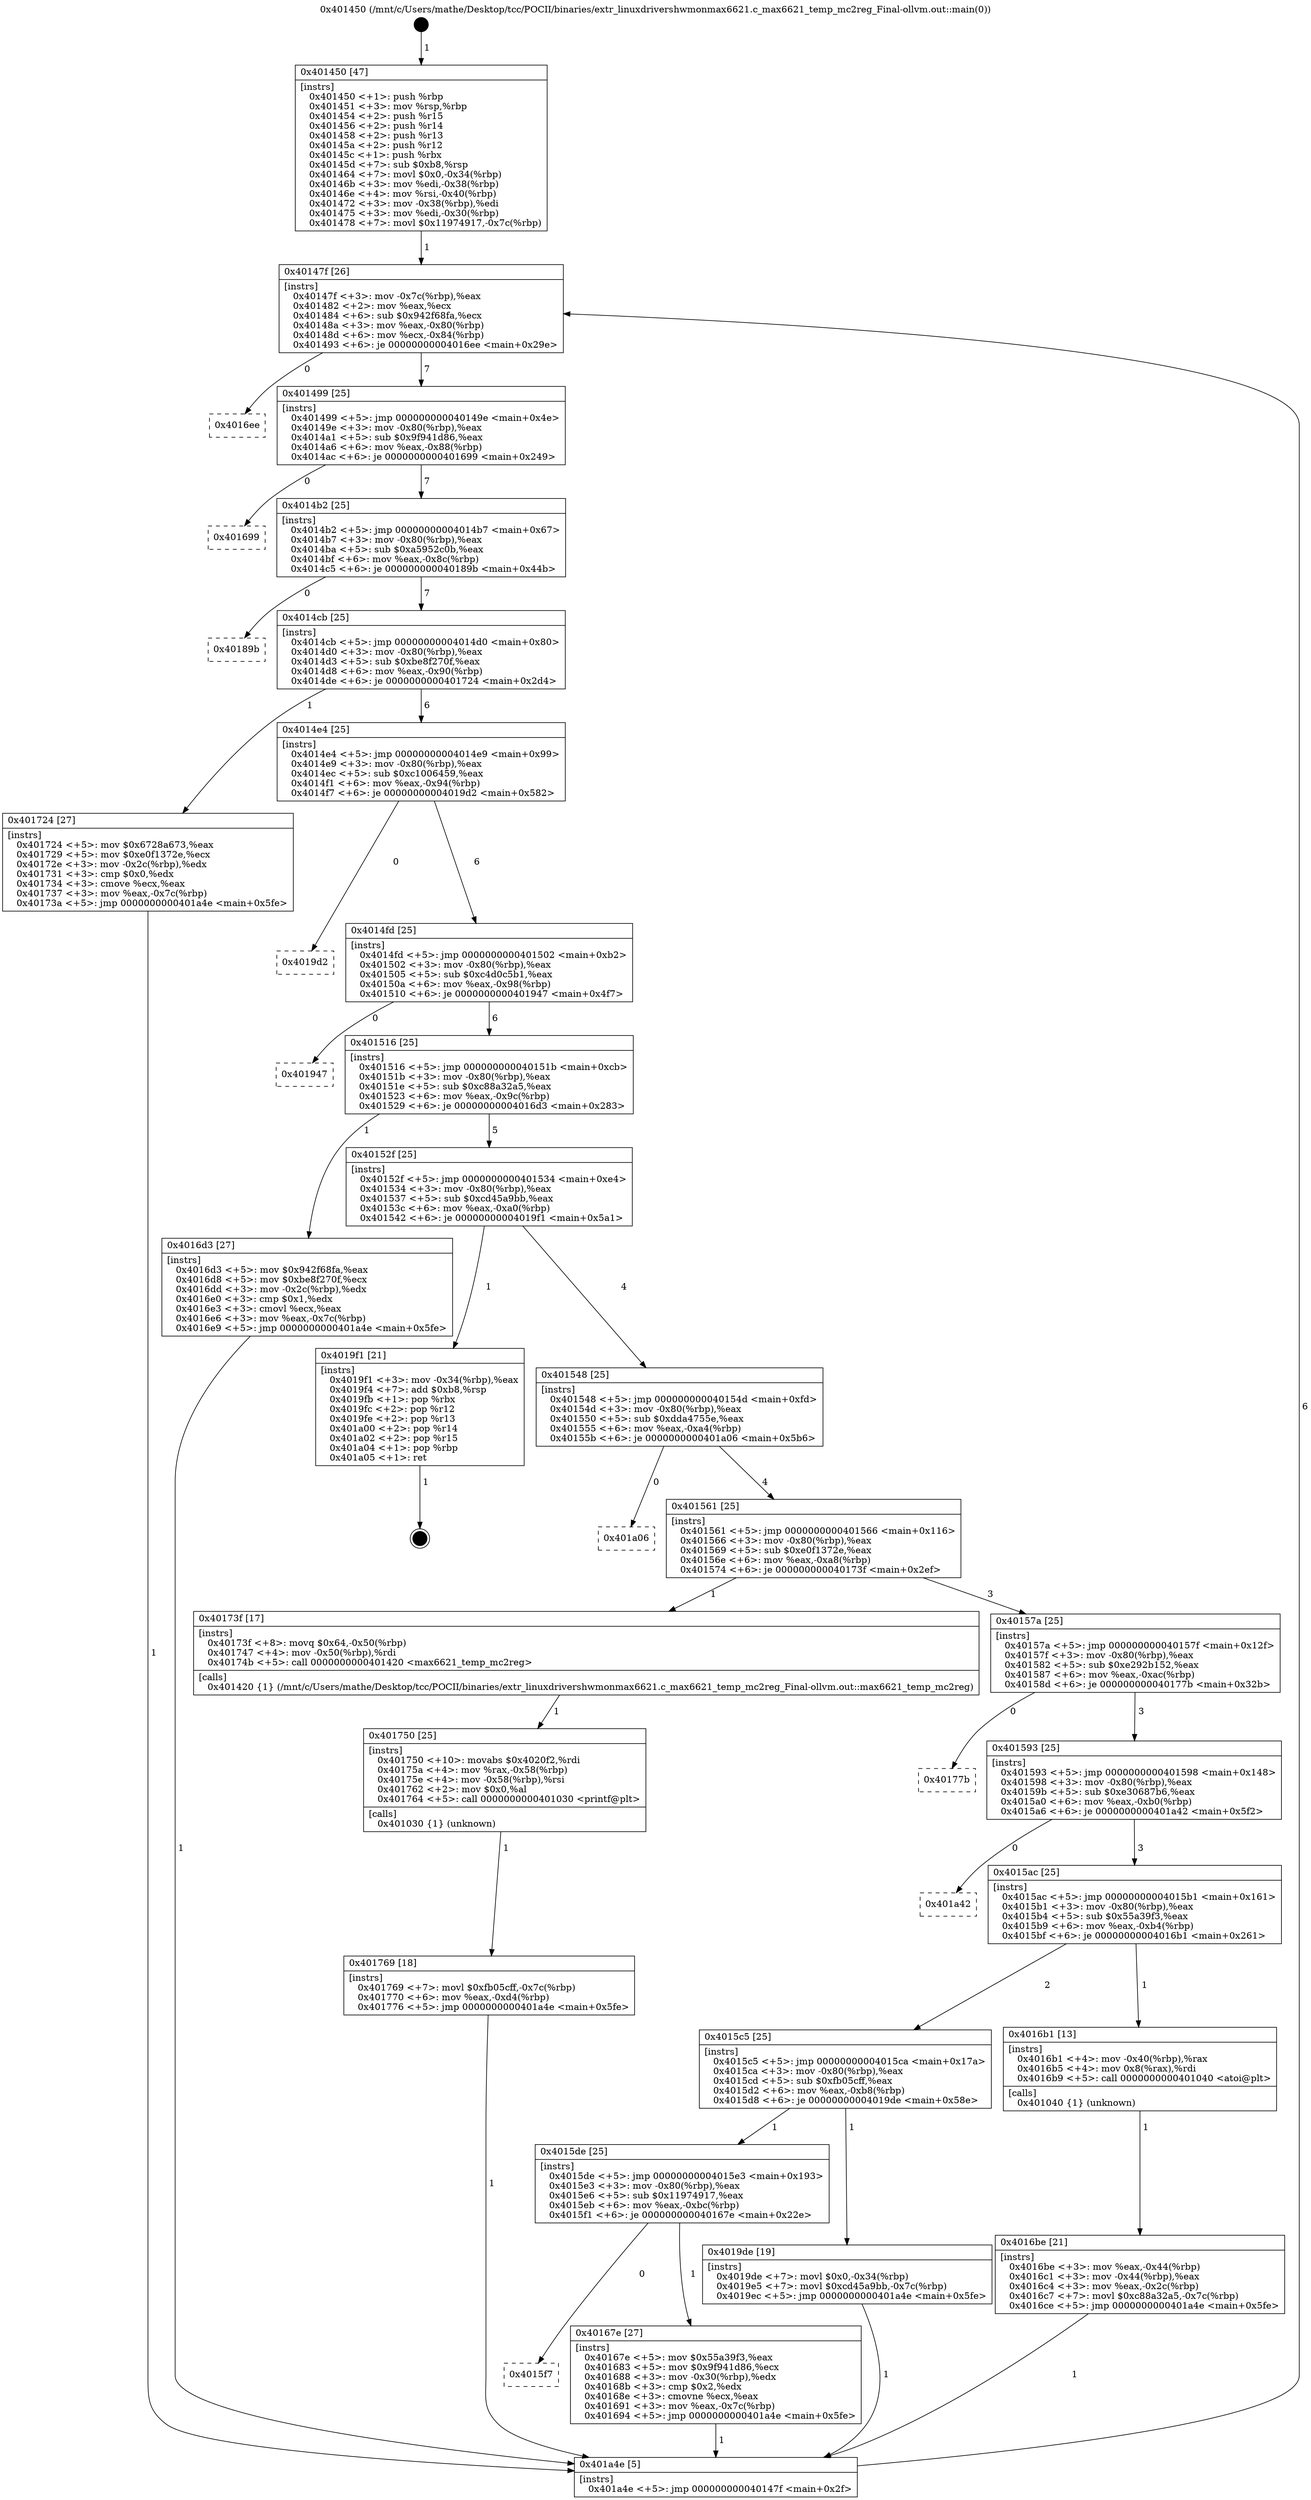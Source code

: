 digraph "0x401450" {
  label = "0x401450 (/mnt/c/Users/mathe/Desktop/tcc/POCII/binaries/extr_linuxdrivershwmonmax6621.c_max6621_temp_mc2reg_Final-ollvm.out::main(0))"
  labelloc = "t"
  node[shape=record]

  Entry [label="",width=0.3,height=0.3,shape=circle,fillcolor=black,style=filled]
  "0x40147f" [label="{
     0x40147f [26]\l
     | [instrs]\l
     &nbsp;&nbsp;0x40147f \<+3\>: mov -0x7c(%rbp),%eax\l
     &nbsp;&nbsp;0x401482 \<+2\>: mov %eax,%ecx\l
     &nbsp;&nbsp;0x401484 \<+6\>: sub $0x942f68fa,%ecx\l
     &nbsp;&nbsp;0x40148a \<+3\>: mov %eax,-0x80(%rbp)\l
     &nbsp;&nbsp;0x40148d \<+6\>: mov %ecx,-0x84(%rbp)\l
     &nbsp;&nbsp;0x401493 \<+6\>: je 00000000004016ee \<main+0x29e\>\l
  }"]
  "0x4016ee" [label="{
     0x4016ee\l
  }", style=dashed]
  "0x401499" [label="{
     0x401499 [25]\l
     | [instrs]\l
     &nbsp;&nbsp;0x401499 \<+5\>: jmp 000000000040149e \<main+0x4e\>\l
     &nbsp;&nbsp;0x40149e \<+3\>: mov -0x80(%rbp),%eax\l
     &nbsp;&nbsp;0x4014a1 \<+5\>: sub $0x9f941d86,%eax\l
     &nbsp;&nbsp;0x4014a6 \<+6\>: mov %eax,-0x88(%rbp)\l
     &nbsp;&nbsp;0x4014ac \<+6\>: je 0000000000401699 \<main+0x249\>\l
  }"]
  Exit [label="",width=0.3,height=0.3,shape=circle,fillcolor=black,style=filled,peripheries=2]
  "0x401699" [label="{
     0x401699\l
  }", style=dashed]
  "0x4014b2" [label="{
     0x4014b2 [25]\l
     | [instrs]\l
     &nbsp;&nbsp;0x4014b2 \<+5\>: jmp 00000000004014b7 \<main+0x67\>\l
     &nbsp;&nbsp;0x4014b7 \<+3\>: mov -0x80(%rbp),%eax\l
     &nbsp;&nbsp;0x4014ba \<+5\>: sub $0xa5952c0b,%eax\l
     &nbsp;&nbsp;0x4014bf \<+6\>: mov %eax,-0x8c(%rbp)\l
     &nbsp;&nbsp;0x4014c5 \<+6\>: je 000000000040189b \<main+0x44b\>\l
  }"]
  "0x401769" [label="{
     0x401769 [18]\l
     | [instrs]\l
     &nbsp;&nbsp;0x401769 \<+7\>: movl $0xfb05cff,-0x7c(%rbp)\l
     &nbsp;&nbsp;0x401770 \<+6\>: mov %eax,-0xd4(%rbp)\l
     &nbsp;&nbsp;0x401776 \<+5\>: jmp 0000000000401a4e \<main+0x5fe\>\l
  }"]
  "0x40189b" [label="{
     0x40189b\l
  }", style=dashed]
  "0x4014cb" [label="{
     0x4014cb [25]\l
     | [instrs]\l
     &nbsp;&nbsp;0x4014cb \<+5\>: jmp 00000000004014d0 \<main+0x80\>\l
     &nbsp;&nbsp;0x4014d0 \<+3\>: mov -0x80(%rbp),%eax\l
     &nbsp;&nbsp;0x4014d3 \<+5\>: sub $0xbe8f270f,%eax\l
     &nbsp;&nbsp;0x4014d8 \<+6\>: mov %eax,-0x90(%rbp)\l
     &nbsp;&nbsp;0x4014de \<+6\>: je 0000000000401724 \<main+0x2d4\>\l
  }"]
  "0x401750" [label="{
     0x401750 [25]\l
     | [instrs]\l
     &nbsp;&nbsp;0x401750 \<+10\>: movabs $0x4020f2,%rdi\l
     &nbsp;&nbsp;0x40175a \<+4\>: mov %rax,-0x58(%rbp)\l
     &nbsp;&nbsp;0x40175e \<+4\>: mov -0x58(%rbp),%rsi\l
     &nbsp;&nbsp;0x401762 \<+2\>: mov $0x0,%al\l
     &nbsp;&nbsp;0x401764 \<+5\>: call 0000000000401030 \<printf@plt\>\l
     | [calls]\l
     &nbsp;&nbsp;0x401030 \{1\} (unknown)\l
  }"]
  "0x401724" [label="{
     0x401724 [27]\l
     | [instrs]\l
     &nbsp;&nbsp;0x401724 \<+5\>: mov $0x6728a673,%eax\l
     &nbsp;&nbsp;0x401729 \<+5\>: mov $0xe0f1372e,%ecx\l
     &nbsp;&nbsp;0x40172e \<+3\>: mov -0x2c(%rbp),%edx\l
     &nbsp;&nbsp;0x401731 \<+3\>: cmp $0x0,%edx\l
     &nbsp;&nbsp;0x401734 \<+3\>: cmove %ecx,%eax\l
     &nbsp;&nbsp;0x401737 \<+3\>: mov %eax,-0x7c(%rbp)\l
     &nbsp;&nbsp;0x40173a \<+5\>: jmp 0000000000401a4e \<main+0x5fe\>\l
  }"]
  "0x4014e4" [label="{
     0x4014e4 [25]\l
     | [instrs]\l
     &nbsp;&nbsp;0x4014e4 \<+5\>: jmp 00000000004014e9 \<main+0x99\>\l
     &nbsp;&nbsp;0x4014e9 \<+3\>: mov -0x80(%rbp),%eax\l
     &nbsp;&nbsp;0x4014ec \<+5\>: sub $0xc1006459,%eax\l
     &nbsp;&nbsp;0x4014f1 \<+6\>: mov %eax,-0x94(%rbp)\l
     &nbsp;&nbsp;0x4014f7 \<+6\>: je 00000000004019d2 \<main+0x582\>\l
  }"]
  "0x4016be" [label="{
     0x4016be [21]\l
     | [instrs]\l
     &nbsp;&nbsp;0x4016be \<+3\>: mov %eax,-0x44(%rbp)\l
     &nbsp;&nbsp;0x4016c1 \<+3\>: mov -0x44(%rbp),%eax\l
     &nbsp;&nbsp;0x4016c4 \<+3\>: mov %eax,-0x2c(%rbp)\l
     &nbsp;&nbsp;0x4016c7 \<+7\>: movl $0xc88a32a5,-0x7c(%rbp)\l
     &nbsp;&nbsp;0x4016ce \<+5\>: jmp 0000000000401a4e \<main+0x5fe\>\l
  }"]
  "0x4019d2" [label="{
     0x4019d2\l
  }", style=dashed]
  "0x4014fd" [label="{
     0x4014fd [25]\l
     | [instrs]\l
     &nbsp;&nbsp;0x4014fd \<+5\>: jmp 0000000000401502 \<main+0xb2\>\l
     &nbsp;&nbsp;0x401502 \<+3\>: mov -0x80(%rbp),%eax\l
     &nbsp;&nbsp;0x401505 \<+5\>: sub $0xc4d0c5b1,%eax\l
     &nbsp;&nbsp;0x40150a \<+6\>: mov %eax,-0x98(%rbp)\l
     &nbsp;&nbsp;0x401510 \<+6\>: je 0000000000401947 \<main+0x4f7\>\l
  }"]
  "0x401450" [label="{
     0x401450 [47]\l
     | [instrs]\l
     &nbsp;&nbsp;0x401450 \<+1\>: push %rbp\l
     &nbsp;&nbsp;0x401451 \<+3\>: mov %rsp,%rbp\l
     &nbsp;&nbsp;0x401454 \<+2\>: push %r15\l
     &nbsp;&nbsp;0x401456 \<+2\>: push %r14\l
     &nbsp;&nbsp;0x401458 \<+2\>: push %r13\l
     &nbsp;&nbsp;0x40145a \<+2\>: push %r12\l
     &nbsp;&nbsp;0x40145c \<+1\>: push %rbx\l
     &nbsp;&nbsp;0x40145d \<+7\>: sub $0xb8,%rsp\l
     &nbsp;&nbsp;0x401464 \<+7\>: movl $0x0,-0x34(%rbp)\l
     &nbsp;&nbsp;0x40146b \<+3\>: mov %edi,-0x38(%rbp)\l
     &nbsp;&nbsp;0x40146e \<+4\>: mov %rsi,-0x40(%rbp)\l
     &nbsp;&nbsp;0x401472 \<+3\>: mov -0x38(%rbp),%edi\l
     &nbsp;&nbsp;0x401475 \<+3\>: mov %edi,-0x30(%rbp)\l
     &nbsp;&nbsp;0x401478 \<+7\>: movl $0x11974917,-0x7c(%rbp)\l
  }"]
  "0x401947" [label="{
     0x401947\l
  }", style=dashed]
  "0x401516" [label="{
     0x401516 [25]\l
     | [instrs]\l
     &nbsp;&nbsp;0x401516 \<+5\>: jmp 000000000040151b \<main+0xcb\>\l
     &nbsp;&nbsp;0x40151b \<+3\>: mov -0x80(%rbp),%eax\l
     &nbsp;&nbsp;0x40151e \<+5\>: sub $0xc88a32a5,%eax\l
     &nbsp;&nbsp;0x401523 \<+6\>: mov %eax,-0x9c(%rbp)\l
     &nbsp;&nbsp;0x401529 \<+6\>: je 00000000004016d3 \<main+0x283\>\l
  }"]
  "0x401a4e" [label="{
     0x401a4e [5]\l
     | [instrs]\l
     &nbsp;&nbsp;0x401a4e \<+5\>: jmp 000000000040147f \<main+0x2f\>\l
  }"]
  "0x4016d3" [label="{
     0x4016d3 [27]\l
     | [instrs]\l
     &nbsp;&nbsp;0x4016d3 \<+5\>: mov $0x942f68fa,%eax\l
     &nbsp;&nbsp;0x4016d8 \<+5\>: mov $0xbe8f270f,%ecx\l
     &nbsp;&nbsp;0x4016dd \<+3\>: mov -0x2c(%rbp),%edx\l
     &nbsp;&nbsp;0x4016e0 \<+3\>: cmp $0x1,%edx\l
     &nbsp;&nbsp;0x4016e3 \<+3\>: cmovl %ecx,%eax\l
     &nbsp;&nbsp;0x4016e6 \<+3\>: mov %eax,-0x7c(%rbp)\l
     &nbsp;&nbsp;0x4016e9 \<+5\>: jmp 0000000000401a4e \<main+0x5fe\>\l
  }"]
  "0x40152f" [label="{
     0x40152f [25]\l
     | [instrs]\l
     &nbsp;&nbsp;0x40152f \<+5\>: jmp 0000000000401534 \<main+0xe4\>\l
     &nbsp;&nbsp;0x401534 \<+3\>: mov -0x80(%rbp),%eax\l
     &nbsp;&nbsp;0x401537 \<+5\>: sub $0xcd45a9bb,%eax\l
     &nbsp;&nbsp;0x40153c \<+6\>: mov %eax,-0xa0(%rbp)\l
     &nbsp;&nbsp;0x401542 \<+6\>: je 00000000004019f1 \<main+0x5a1\>\l
  }"]
  "0x4015f7" [label="{
     0x4015f7\l
  }", style=dashed]
  "0x4019f1" [label="{
     0x4019f1 [21]\l
     | [instrs]\l
     &nbsp;&nbsp;0x4019f1 \<+3\>: mov -0x34(%rbp),%eax\l
     &nbsp;&nbsp;0x4019f4 \<+7\>: add $0xb8,%rsp\l
     &nbsp;&nbsp;0x4019fb \<+1\>: pop %rbx\l
     &nbsp;&nbsp;0x4019fc \<+2\>: pop %r12\l
     &nbsp;&nbsp;0x4019fe \<+2\>: pop %r13\l
     &nbsp;&nbsp;0x401a00 \<+2\>: pop %r14\l
     &nbsp;&nbsp;0x401a02 \<+2\>: pop %r15\l
     &nbsp;&nbsp;0x401a04 \<+1\>: pop %rbp\l
     &nbsp;&nbsp;0x401a05 \<+1\>: ret\l
  }"]
  "0x401548" [label="{
     0x401548 [25]\l
     | [instrs]\l
     &nbsp;&nbsp;0x401548 \<+5\>: jmp 000000000040154d \<main+0xfd\>\l
     &nbsp;&nbsp;0x40154d \<+3\>: mov -0x80(%rbp),%eax\l
     &nbsp;&nbsp;0x401550 \<+5\>: sub $0xdda4755e,%eax\l
     &nbsp;&nbsp;0x401555 \<+6\>: mov %eax,-0xa4(%rbp)\l
     &nbsp;&nbsp;0x40155b \<+6\>: je 0000000000401a06 \<main+0x5b6\>\l
  }"]
  "0x40167e" [label="{
     0x40167e [27]\l
     | [instrs]\l
     &nbsp;&nbsp;0x40167e \<+5\>: mov $0x55a39f3,%eax\l
     &nbsp;&nbsp;0x401683 \<+5\>: mov $0x9f941d86,%ecx\l
     &nbsp;&nbsp;0x401688 \<+3\>: mov -0x30(%rbp),%edx\l
     &nbsp;&nbsp;0x40168b \<+3\>: cmp $0x2,%edx\l
     &nbsp;&nbsp;0x40168e \<+3\>: cmovne %ecx,%eax\l
     &nbsp;&nbsp;0x401691 \<+3\>: mov %eax,-0x7c(%rbp)\l
     &nbsp;&nbsp;0x401694 \<+5\>: jmp 0000000000401a4e \<main+0x5fe\>\l
  }"]
  "0x401a06" [label="{
     0x401a06\l
  }", style=dashed]
  "0x401561" [label="{
     0x401561 [25]\l
     | [instrs]\l
     &nbsp;&nbsp;0x401561 \<+5\>: jmp 0000000000401566 \<main+0x116\>\l
     &nbsp;&nbsp;0x401566 \<+3\>: mov -0x80(%rbp),%eax\l
     &nbsp;&nbsp;0x401569 \<+5\>: sub $0xe0f1372e,%eax\l
     &nbsp;&nbsp;0x40156e \<+6\>: mov %eax,-0xa8(%rbp)\l
     &nbsp;&nbsp;0x401574 \<+6\>: je 000000000040173f \<main+0x2ef\>\l
  }"]
  "0x4015de" [label="{
     0x4015de [25]\l
     | [instrs]\l
     &nbsp;&nbsp;0x4015de \<+5\>: jmp 00000000004015e3 \<main+0x193\>\l
     &nbsp;&nbsp;0x4015e3 \<+3\>: mov -0x80(%rbp),%eax\l
     &nbsp;&nbsp;0x4015e6 \<+5\>: sub $0x11974917,%eax\l
     &nbsp;&nbsp;0x4015eb \<+6\>: mov %eax,-0xbc(%rbp)\l
     &nbsp;&nbsp;0x4015f1 \<+6\>: je 000000000040167e \<main+0x22e\>\l
  }"]
  "0x40173f" [label="{
     0x40173f [17]\l
     | [instrs]\l
     &nbsp;&nbsp;0x40173f \<+8\>: movq $0x64,-0x50(%rbp)\l
     &nbsp;&nbsp;0x401747 \<+4\>: mov -0x50(%rbp),%rdi\l
     &nbsp;&nbsp;0x40174b \<+5\>: call 0000000000401420 \<max6621_temp_mc2reg\>\l
     | [calls]\l
     &nbsp;&nbsp;0x401420 \{1\} (/mnt/c/Users/mathe/Desktop/tcc/POCII/binaries/extr_linuxdrivershwmonmax6621.c_max6621_temp_mc2reg_Final-ollvm.out::max6621_temp_mc2reg)\l
  }"]
  "0x40157a" [label="{
     0x40157a [25]\l
     | [instrs]\l
     &nbsp;&nbsp;0x40157a \<+5\>: jmp 000000000040157f \<main+0x12f\>\l
     &nbsp;&nbsp;0x40157f \<+3\>: mov -0x80(%rbp),%eax\l
     &nbsp;&nbsp;0x401582 \<+5\>: sub $0xe292b152,%eax\l
     &nbsp;&nbsp;0x401587 \<+6\>: mov %eax,-0xac(%rbp)\l
     &nbsp;&nbsp;0x40158d \<+6\>: je 000000000040177b \<main+0x32b\>\l
  }"]
  "0x4019de" [label="{
     0x4019de [19]\l
     | [instrs]\l
     &nbsp;&nbsp;0x4019de \<+7\>: movl $0x0,-0x34(%rbp)\l
     &nbsp;&nbsp;0x4019e5 \<+7\>: movl $0xcd45a9bb,-0x7c(%rbp)\l
     &nbsp;&nbsp;0x4019ec \<+5\>: jmp 0000000000401a4e \<main+0x5fe\>\l
  }"]
  "0x40177b" [label="{
     0x40177b\l
  }", style=dashed]
  "0x401593" [label="{
     0x401593 [25]\l
     | [instrs]\l
     &nbsp;&nbsp;0x401593 \<+5\>: jmp 0000000000401598 \<main+0x148\>\l
     &nbsp;&nbsp;0x401598 \<+3\>: mov -0x80(%rbp),%eax\l
     &nbsp;&nbsp;0x40159b \<+5\>: sub $0xe30687b6,%eax\l
     &nbsp;&nbsp;0x4015a0 \<+6\>: mov %eax,-0xb0(%rbp)\l
     &nbsp;&nbsp;0x4015a6 \<+6\>: je 0000000000401a42 \<main+0x5f2\>\l
  }"]
  "0x4015c5" [label="{
     0x4015c5 [25]\l
     | [instrs]\l
     &nbsp;&nbsp;0x4015c5 \<+5\>: jmp 00000000004015ca \<main+0x17a\>\l
     &nbsp;&nbsp;0x4015ca \<+3\>: mov -0x80(%rbp),%eax\l
     &nbsp;&nbsp;0x4015cd \<+5\>: sub $0xfb05cff,%eax\l
     &nbsp;&nbsp;0x4015d2 \<+6\>: mov %eax,-0xb8(%rbp)\l
     &nbsp;&nbsp;0x4015d8 \<+6\>: je 00000000004019de \<main+0x58e\>\l
  }"]
  "0x401a42" [label="{
     0x401a42\l
  }", style=dashed]
  "0x4015ac" [label="{
     0x4015ac [25]\l
     | [instrs]\l
     &nbsp;&nbsp;0x4015ac \<+5\>: jmp 00000000004015b1 \<main+0x161\>\l
     &nbsp;&nbsp;0x4015b1 \<+3\>: mov -0x80(%rbp),%eax\l
     &nbsp;&nbsp;0x4015b4 \<+5\>: sub $0x55a39f3,%eax\l
     &nbsp;&nbsp;0x4015b9 \<+6\>: mov %eax,-0xb4(%rbp)\l
     &nbsp;&nbsp;0x4015bf \<+6\>: je 00000000004016b1 \<main+0x261\>\l
  }"]
  "0x4016b1" [label="{
     0x4016b1 [13]\l
     | [instrs]\l
     &nbsp;&nbsp;0x4016b1 \<+4\>: mov -0x40(%rbp),%rax\l
     &nbsp;&nbsp;0x4016b5 \<+4\>: mov 0x8(%rax),%rdi\l
     &nbsp;&nbsp;0x4016b9 \<+5\>: call 0000000000401040 \<atoi@plt\>\l
     | [calls]\l
     &nbsp;&nbsp;0x401040 \{1\} (unknown)\l
  }"]
  Entry -> "0x401450" [label=" 1"]
  "0x40147f" -> "0x4016ee" [label=" 0"]
  "0x40147f" -> "0x401499" [label=" 7"]
  "0x4019f1" -> Exit [label=" 1"]
  "0x401499" -> "0x401699" [label=" 0"]
  "0x401499" -> "0x4014b2" [label=" 7"]
  "0x4019de" -> "0x401a4e" [label=" 1"]
  "0x4014b2" -> "0x40189b" [label=" 0"]
  "0x4014b2" -> "0x4014cb" [label=" 7"]
  "0x401769" -> "0x401a4e" [label=" 1"]
  "0x4014cb" -> "0x401724" [label=" 1"]
  "0x4014cb" -> "0x4014e4" [label=" 6"]
  "0x401750" -> "0x401769" [label=" 1"]
  "0x4014e4" -> "0x4019d2" [label=" 0"]
  "0x4014e4" -> "0x4014fd" [label=" 6"]
  "0x40173f" -> "0x401750" [label=" 1"]
  "0x4014fd" -> "0x401947" [label=" 0"]
  "0x4014fd" -> "0x401516" [label=" 6"]
  "0x401724" -> "0x401a4e" [label=" 1"]
  "0x401516" -> "0x4016d3" [label=" 1"]
  "0x401516" -> "0x40152f" [label=" 5"]
  "0x4016d3" -> "0x401a4e" [label=" 1"]
  "0x40152f" -> "0x4019f1" [label=" 1"]
  "0x40152f" -> "0x401548" [label=" 4"]
  "0x4016be" -> "0x401a4e" [label=" 1"]
  "0x401548" -> "0x401a06" [label=" 0"]
  "0x401548" -> "0x401561" [label=" 4"]
  "0x4016b1" -> "0x4016be" [label=" 1"]
  "0x401561" -> "0x40173f" [label=" 1"]
  "0x401561" -> "0x40157a" [label=" 3"]
  "0x401450" -> "0x40147f" [label=" 1"]
  "0x40157a" -> "0x40177b" [label=" 0"]
  "0x40157a" -> "0x401593" [label=" 3"]
  "0x40167e" -> "0x401a4e" [label=" 1"]
  "0x401593" -> "0x401a42" [label=" 0"]
  "0x401593" -> "0x4015ac" [label=" 3"]
  "0x4015de" -> "0x40167e" [label=" 1"]
  "0x4015ac" -> "0x4016b1" [label=" 1"]
  "0x4015ac" -> "0x4015c5" [label=" 2"]
  "0x4015de" -> "0x4015f7" [label=" 0"]
  "0x4015c5" -> "0x4019de" [label=" 1"]
  "0x4015c5" -> "0x4015de" [label=" 1"]
  "0x401a4e" -> "0x40147f" [label=" 6"]
}
